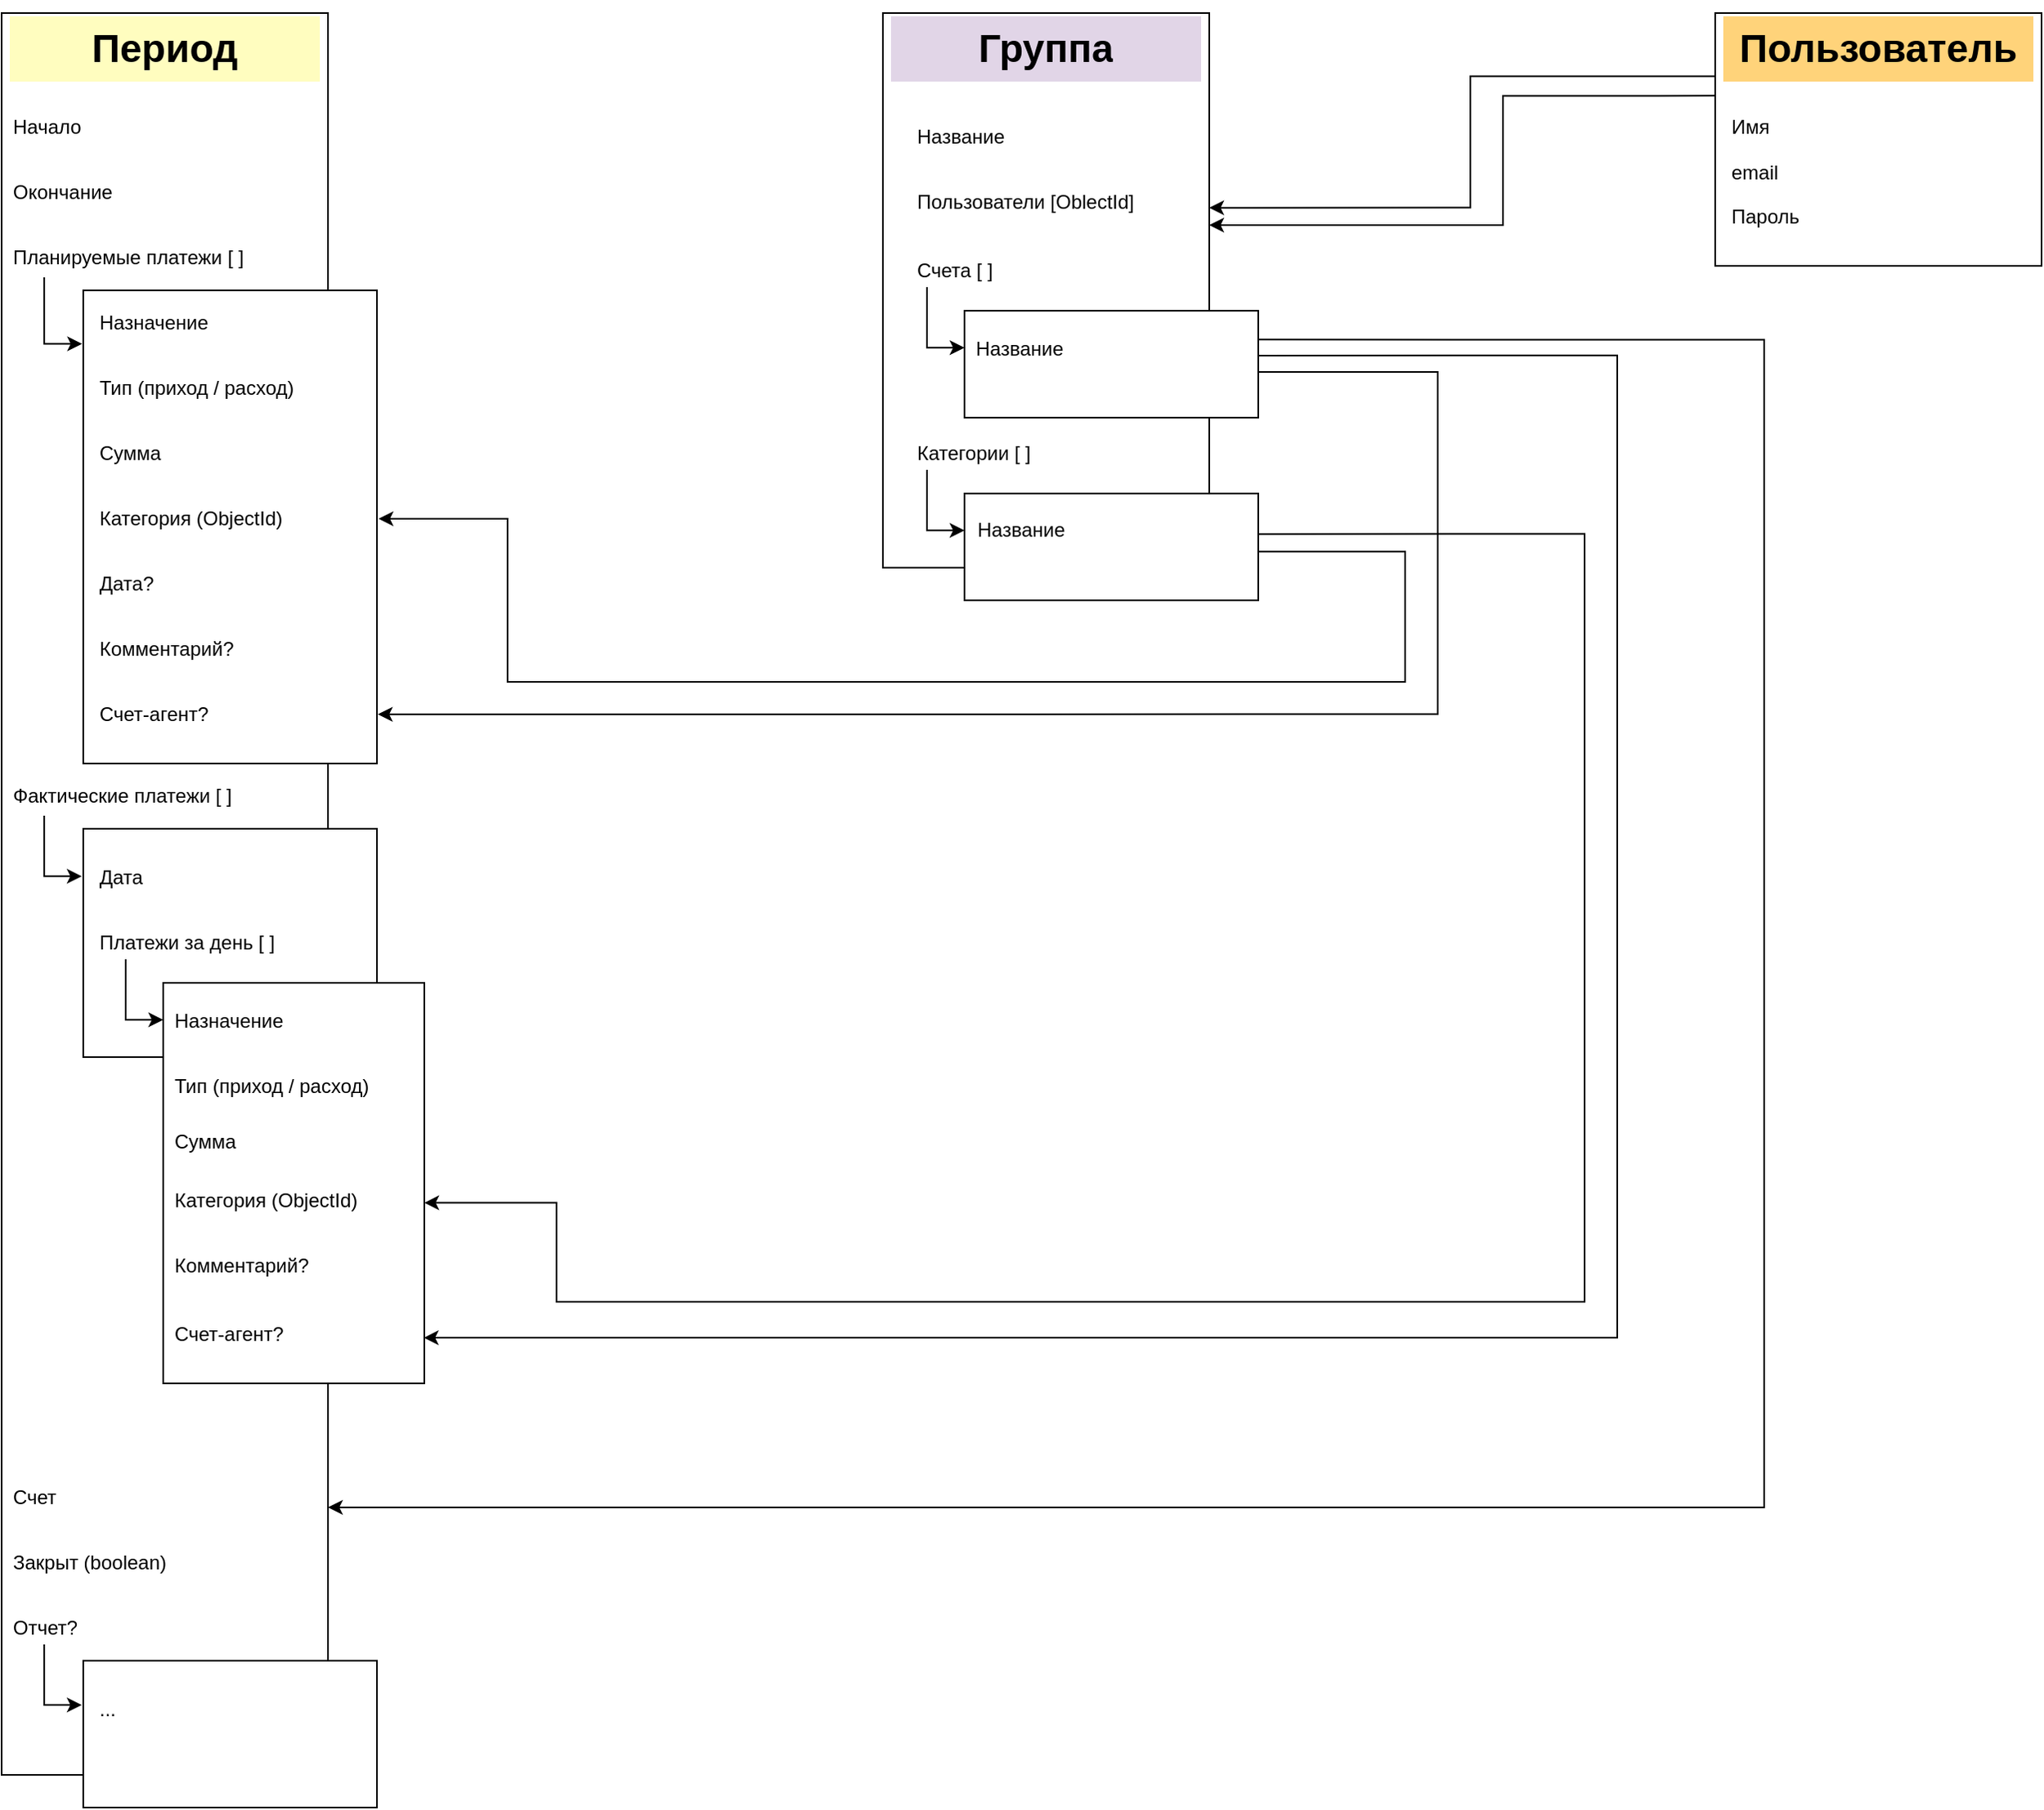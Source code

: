 <mxfile version="13.2.4" type="device"><diagram id="bWaG9OVm4icrForOPUyd" name="Page-1"><mxGraphModel dx="2770" dy="1265" grid="1" gridSize="10" guides="1" tooltips="1" connect="1" arrows="1" fold="1" page="1" pageScale="1" pageWidth="827" pageHeight="1169" math="0" shadow="0"><root><mxCell id="0"/><mxCell id="1" parent="0"/><mxCell id="LC0QmJ2rKZYJJv1nkJvu-1" value="" style="rounded=0;whiteSpace=wrap;html=1;" parent="1" vertex="1"><mxGeometry x="80" y="40" width="200" height="1080" as="geometry"/></mxCell><mxCell id="LC0QmJ2rKZYJJv1nkJvu-2" value="&lt;h1&gt;Период&lt;/h1&gt;" style="text;html=1;strokeColor=none;fillColor=#FFFDBF;spacing=5;spacingTop=-20;whiteSpace=wrap;overflow=hidden;rounded=0;align=center;labelBackgroundColor=none;" parent="1" vertex="1"><mxGeometry x="85" y="42" width="190" height="40" as="geometry"/></mxCell><mxCell id="LC0QmJ2rKZYJJv1nkJvu-3" value="Начало" style="text;html=1;strokeColor=none;fillColor=none;align=left;verticalAlign=middle;whiteSpace=wrap;rounded=0;" parent="1" vertex="1"><mxGeometry x="85" y="100" width="185" height="20" as="geometry"/></mxCell><mxCell id="LC0QmJ2rKZYJJv1nkJvu-5" value="Окончание" style="text;html=1;strokeColor=none;fillColor=none;align=left;verticalAlign=middle;whiteSpace=wrap;rounded=0;" parent="1" vertex="1"><mxGeometry x="85" y="140" width="185" height="20" as="geometry"/></mxCell><mxCell id="LC0QmJ2rKZYJJv1nkJvu-9" style="edgeStyle=orthogonalEdgeStyle;rounded=0;orthogonalLoop=1;jettySize=auto;html=1;exitX=0.114;exitY=1.1;exitDx=0;exitDy=0;exitPerimeter=0;entryX=-0.004;entryY=0.113;entryDx=0;entryDy=0;entryPerimeter=0;" parent="1" source="LC0QmJ2rKZYJJv1nkJvu-6" target="LC0QmJ2rKZYJJv1nkJvu-7" edge="1"><mxGeometry relative="1" as="geometry"><Array as="points"/></mxGeometry></mxCell><mxCell id="LC0QmJ2rKZYJJv1nkJvu-6" value="Планируемые платежи [ ]" style="text;html=1;strokeColor=none;fillColor=none;align=left;verticalAlign=middle;whiteSpace=wrap;rounded=0;" parent="1" vertex="1"><mxGeometry x="85" y="180" width="185" height="20" as="geometry"/></mxCell><mxCell id="LC0QmJ2rKZYJJv1nkJvu-7" value="" style="rounded=0;whiteSpace=wrap;html=1;align=center;" parent="1" vertex="1"><mxGeometry x="130" y="210" width="180" height="290" as="geometry"/></mxCell><mxCell id="LC0QmJ2rKZYJJv1nkJvu-8" value="Назначение" style="text;html=1;strokeColor=none;fillColor=none;align=left;verticalAlign=middle;whiteSpace=wrap;rounded=0;" parent="1" vertex="1"><mxGeometry x="137.5" y="220" width="162.5" height="20" as="geometry"/></mxCell><mxCell id="LC0QmJ2rKZYJJv1nkJvu-11" value="Сумма" style="text;html=1;strokeColor=none;fillColor=none;align=left;verticalAlign=middle;whiteSpace=wrap;rounded=0;" parent="1" vertex="1"><mxGeometry x="137.5" y="300" width="162.5" height="20" as="geometry"/></mxCell><mxCell id="LC0QmJ2rKZYJJv1nkJvu-12" value="Категория (ObjectId)" style="text;html=1;strokeColor=none;fillColor=none;align=left;verticalAlign=middle;whiteSpace=wrap;rounded=0;" parent="1" vertex="1"><mxGeometry x="137.5" y="340" width="162.5" height="20" as="geometry"/></mxCell><mxCell id="LC0QmJ2rKZYJJv1nkJvu-13" value="Дата?" style="text;html=1;strokeColor=none;fillColor=none;align=left;verticalAlign=middle;whiteSpace=wrap;rounded=0;" parent="1" vertex="1"><mxGeometry x="137.5" y="380" width="162.5" height="20" as="geometry"/></mxCell><mxCell id="LC0QmJ2rKZYJJv1nkJvu-14" value="Комментарий?" style="text;html=1;strokeColor=none;fillColor=none;align=left;verticalAlign=middle;whiteSpace=wrap;rounded=0;" parent="1" vertex="1"><mxGeometry x="137.5" y="420" width="162.5" height="20" as="geometry"/></mxCell><mxCell id="LC0QmJ2rKZYJJv1nkJvu-15" value="Тип (приход / расход)" style="text;html=1;strokeColor=none;fillColor=none;align=left;verticalAlign=middle;whiteSpace=wrap;rounded=0;" parent="1" vertex="1"><mxGeometry x="137.5" y="260" width="162.5" height="20" as="geometry"/></mxCell><mxCell id="LC0QmJ2rKZYJJv1nkJvu-16" value="Фактические платежи [ ]" style="text;html=1;strokeColor=none;fillColor=none;align=left;verticalAlign=middle;whiteSpace=wrap;rounded=0;" parent="1" vertex="1"><mxGeometry x="85" y="510" width="185" height="20" as="geometry"/></mxCell><mxCell id="LC0QmJ2rKZYJJv1nkJvu-17" style="edgeStyle=orthogonalEdgeStyle;rounded=0;orthogonalLoop=1;jettySize=auto;html=1;exitX=0.114;exitY=1.1;exitDx=0;exitDy=0;exitPerimeter=0;entryX=-0.004;entryY=0.113;entryDx=0;entryDy=0;entryPerimeter=0;" parent="1" source="LC0QmJ2rKZYJJv1nkJvu-16" edge="1"><mxGeometry relative="1" as="geometry"><mxPoint x="129.06" y="569.12" as="targetPoint"/><Array as="points"><mxPoint x="106" y="569"/></Array></mxGeometry></mxCell><mxCell id="LC0QmJ2rKZYJJv1nkJvu-23" style="edgeStyle=orthogonalEdgeStyle;rounded=0;orthogonalLoop=1;jettySize=auto;html=1;exitX=1.001;exitY=0.543;exitDx=0;exitDy=0;exitPerimeter=0;" parent="1" source="63GM6BYykA5Hg0SfErmL-4" edge="1"><mxGeometry relative="1" as="geometry"><mxPoint x="311" y="350" as="targetPoint"/><Array as="points"><mxPoint x="940" y="370"/><mxPoint x="940" y="450"/><mxPoint x="390" y="450"/><mxPoint x="390" y="350"/></Array><mxPoint x="500" y="100" as="sourcePoint"/></mxGeometry></mxCell><mxCell id="LC0QmJ2rKZYJJv1nkJvu-30" style="edgeStyle=orthogonalEdgeStyle;rounded=0;orthogonalLoop=1;jettySize=auto;html=1;entryX=1;entryY=0.549;entryDx=0;entryDy=0;entryPerimeter=0;exitX=1.002;exitY=0.379;exitDx=0;exitDy=0;exitPerimeter=0;" parent="1" source="63GM6BYykA5Hg0SfErmL-4" target="LC0QmJ2rKZYJJv1nkJvu-18" edge="1"><mxGeometry relative="1" as="geometry"><mxPoint x="341" y="780" as="targetPoint"/><Array as="points"><mxPoint x="1050" y="359"/><mxPoint x="1050" y="830"/><mxPoint x="420" y="830"/><mxPoint x="420" y="769"/></Array><mxPoint x="500" y="112" as="sourcePoint"/></mxGeometry></mxCell><mxCell id="LC0QmJ2rKZYJJv1nkJvu-32" value="" style="rounded=0;whiteSpace=wrap;html=1;align=center;" parent="1" vertex="1"><mxGeometry x="130" y="540" width="180" height="140" as="geometry"/></mxCell><mxCell id="LC0QmJ2rKZYJJv1nkJvu-33" value="Дата" style="text;html=1;strokeColor=none;fillColor=none;align=left;verticalAlign=middle;whiteSpace=wrap;rounded=0;" parent="1" vertex="1"><mxGeometry x="137.5" y="560" width="162.5" height="20" as="geometry"/></mxCell><mxCell id="LC0QmJ2rKZYJJv1nkJvu-34" value="Платежи за день [ ]" style="text;html=1;strokeColor=none;fillColor=none;align=left;verticalAlign=middle;whiteSpace=wrap;rounded=0;" parent="1" vertex="1"><mxGeometry x="137.5" y="600" width="162.5" height="20" as="geometry"/></mxCell><mxCell id="LC0QmJ2rKZYJJv1nkJvu-35" style="edgeStyle=orthogonalEdgeStyle;rounded=0;orthogonalLoop=1;jettySize=auto;html=1;exitX=0.114;exitY=1.1;exitDx=0;exitDy=0;exitPerimeter=0;entryX=-0.004;entryY=0.113;entryDx=0;entryDy=0;entryPerimeter=0;" parent="1" edge="1"><mxGeometry relative="1" as="geometry"><mxPoint x="156.03" y="620" as="sourcePoint"/><mxPoint x="179.0" y="657.12" as="targetPoint"/><Array as="points"><mxPoint x="155.94" y="657"/></Array></mxGeometry></mxCell><mxCell id="LC0QmJ2rKZYJJv1nkJvu-18" value="" style="rounded=0;whiteSpace=wrap;html=1;align=center;" parent="1" vertex="1"><mxGeometry x="179" y="634.5" width="160" height="245.5" as="geometry"/></mxCell><mxCell id="LC0QmJ2rKZYJJv1nkJvu-24" value="Назначение" style="text;html=1;strokeColor=none;fillColor=none;align=left;verticalAlign=middle;whiteSpace=wrap;rounded=0;" parent="1" vertex="1"><mxGeometry x="184.138" y="649.996" width="150.723" height="16.292" as="geometry"/></mxCell><mxCell id="LC0QmJ2rKZYJJv1nkJvu-25" value="Тип (приход / расход)" style="text;html=1;strokeColor=none;fillColor=none;align=left;verticalAlign=middle;whiteSpace=wrap;rounded=0;" parent="1" vertex="1"><mxGeometry x="184.138" y="689.999" width="150.723" height="16.292" as="geometry"/></mxCell><mxCell id="LC0QmJ2rKZYJJv1nkJvu-26" value="Сумма" style="text;html=1;strokeColor=none;fillColor=none;align=left;verticalAlign=middle;whiteSpace=wrap;rounded=0;" parent="1" vertex="1"><mxGeometry x="184.138" y="724.102" width="150.723" height="16.292" as="geometry"/></mxCell><mxCell id="LC0QmJ2rKZYJJv1nkJvu-27" value="Категория (ObjectId)" style="text;html=1;strokeColor=none;fillColor=none;align=left;verticalAlign=middle;whiteSpace=wrap;rounded=0;" parent="1" vertex="1"><mxGeometry x="183.638" y="759.996" width="150.723" height="16.292" as="geometry"/></mxCell><mxCell id="LC0QmJ2rKZYJJv1nkJvu-29" value="Комментарий?" style="text;html=1;strokeColor=none;fillColor=none;align=left;verticalAlign=middle;whiteSpace=wrap;rounded=0;" parent="1" vertex="1"><mxGeometry x="183.638" y="800.004" width="150.723" height="16.292" as="geometry"/></mxCell><mxCell id="EfxqMzn7czGfO88m_zKJ-18" style="edgeStyle=orthogonalEdgeStyle;rounded=0;orthogonalLoop=1;jettySize=auto;html=1;exitX=-0.002;exitY=0.327;exitDx=0;exitDy=0;exitPerimeter=0;" parent="1" source="EfxqMzn7czGfO88m_zKJ-13" target="EfxqMzn7czGfO88m_zKJ-9" edge="1"><mxGeometry relative="1" as="geometry"><mxPoint x="969" y="500" as="sourcePoint"/><mxPoint x="860" y="881" as="targetPoint"/><Array as="points"><mxPoint x="1000" y="91"/><mxPoint x="1000" y="170"/></Array></mxGeometry></mxCell><mxCell id="EfxqMzn7czGfO88m_zKJ-20" style="edgeStyle=orthogonalEdgeStyle;rounded=0;orthogonalLoop=1;jettySize=auto;html=1;exitX=0;exitY=0.25;exitDx=0;exitDy=0;entryX=1;entryY=0.351;entryDx=0;entryDy=0;entryPerimeter=0;" parent="1" source="EfxqMzn7czGfO88m_zKJ-13" target="EfxqMzn7czGfO88m_zKJ-9" edge="1"><mxGeometry relative="1" as="geometry"><Array as="points"><mxPoint x="980" y="79"/><mxPoint x="980" y="159"/></Array></mxGeometry></mxCell><mxCell id="EfxqMzn7czGfO88m_zKJ-31" style="edgeStyle=orthogonalEdgeStyle;rounded=0;orthogonalLoop=1;jettySize=auto;html=1;exitX=0.998;exitY=0.27;exitDx=0;exitDy=0;exitPerimeter=0;" parent="1" source="EfxqMzn7czGfO88m_zKJ-28" edge="1"><mxGeometry relative="1" as="geometry"><mxPoint x="280" y="956" as="targetPoint"/><Array as="points"><mxPoint x="1160" y="240"/><mxPoint x="1160" y="956"/></Array></mxGeometry></mxCell><mxCell id="EfxqMzn7czGfO88m_zKJ-32" value="Счет" style="text;html=1;strokeColor=none;fillColor=none;align=left;verticalAlign=middle;whiteSpace=wrap;rounded=0;" parent="1" vertex="1"><mxGeometry x="85" y="940" width="185" height="20" as="geometry"/></mxCell><mxCell id="EfxqMzn7czGfO88m_zKJ-33" value="" style="group" parent="1" vertex="1" connectable="0"><mxGeometry x="620" y="40" width="230" height="380" as="geometry"/></mxCell><mxCell id="EfxqMzn7czGfO88m_zKJ-9" value="" style="rounded=0;whiteSpace=wrap;html=1;" parent="EfxqMzn7czGfO88m_zKJ-33" vertex="1"><mxGeometry width="200" height="340" as="geometry"/></mxCell><mxCell id="EfxqMzn7czGfO88m_zKJ-10" value="&lt;h1&gt;Группа&lt;/h1&gt;" style="text;html=1;strokeColor=none;fillColor=#e1d5e7;spacing=5;spacingTop=-20;whiteSpace=wrap;overflow=hidden;rounded=0;align=center;" parent="EfxqMzn7czGfO88m_zKJ-33" vertex="1"><mxGeometry x="5" y="2" width="190" height="40" as="geometry"/></mxCell><mxCell id="EfxqMzn7czGfO88m_zKJ-3" value="Название" style="text;html=1;strokeColor=none;fillColor=none;align=left;verticalAlign=middle;whiteSpace=wrap;rounded=0;" parent="EfxqMzn7czGfO88m_zKJ-33" vertex="1"><mxGeometry x="18.75" y="66" width="162.5" height="20" as="geometry"/></mxCell><mxCell id="EfxqMzn7czGfO88m_zKJ-7" value="Пользователи [OblectId]" style="text;html=1;strokeColor=none;fillColor=none;align=left;verticalAlign=middle;whiteSpace=wrap;rounded=0;" parent="EfxqMzn7czGfO88m_zKJ-33" vertex="1"><mxGeometry x="18.75" y="106" width="162.5" height="20" as="geometry"/></mxCell><mxCell id="EfxqMzn7czGfO88m_zKJ-30" value="Счета [ ]" style="text;html=1;strokeColor=none;fillColor=none;align=left;verticalAlign=middle;whiteSpace=wrap;rounded=0;" parent="EfxqMzn7czGfO88m_zKJ-33" vertex="1"><mxGeometry x="18.75" y="148" width="162.5" height="20" as="geometry"/></mxCell><mxCell id="EfxqMzn7czGfO88m_zKJ-28" value="" style="rounded=0;whiteSpace=wrap;html=1;align=center;" parent="EfxqMzn7czGfO88m_zKJ-33" vertex="1"><mxGeometry x="50" y="182.5" width="180" height="65.5" as="geometry"/></mxCell><mxCell id="EfxqMzn7czGfO88m_zKJ-29" value="Название" style="text;html=1;strokeColor=none;fillColor=none;align=left;verticalAlign=middle;whiteSpace=wrap;rounded=0;" parent="EfxqMzn7czGfO88m_zKJ-33" vertex="1"><mxGeometry x="55.138" y="197.996" width="150.723" height="16.292" as="geometry"/></mxCell><mxCell id="EfxqMzn7czGfO88m_zKJ-27" style="edgeStyle=orthogonalEdgeStyle;rounded=0;orthogonalLoop=1;jettySize=auto;html=1;exitX=0.114;exitY=1.1;exitDx=0;exitDy=0;exitPerimeter=0;entryX=-0.004;entryY=0.113;entryDx=0;entryDy=0;entryPerimeter=0;" parent="EfxqMzn7czGfO88m_zKJ-33" edge="1"><mxGeometry relative="1" as="geometry"><mxPoint x="27.03" y="168" as="sourcePoint"/><mxPoint x="50" y="205.12" as="targetPoint"/><Array as="points"><mxPoint x="26.94" y="205"/></Array></mxGeometry></mxCell><mxCell id="EfxqMzn7czGfO88m_zKJ-35" value="Счет-агент?" style="text;html=1;strokeColor=none;fillColor=none;align=left;verticalAlign=middle;whiteSpace=wrap;rounded=0;" parent="1" vertex="1"><mxGeometry x="137.5" y="460" width="162.5" height="20" as="geometry"/></mxCell><mxCell id="EfxqMzn7czGfO88m_zKJ-37" value="Счет-агент?" style="text;html=1;strokeColor=none;fillColor=none;align=left;verticalAlign=middle;whiteSpace=wrap;rounded=0;" parent="1" vertex="1"><mxGeometry x="184.14" y="840" width="145.86" height="20" as="geometry"/></mxCell><mxCell id="EfxqMzn7czGfO88m_zKJ-38" style="edgeStyle=orthogonalEdgeStyle;rounded=0;orthogonalLoop=1;jettySize=auto;html=1;entryX=1.003;entryY=0.896;entryDx=0;entryDy=0;entryPerimeter=0;" parent="1" target="LC0QmJ2rKZYJJv1nkJvu-7" edge="1"><mxGeometry relative="1" as="geometry"><Array as="points"><mxPoint x="960" y="260"/><mxPoint x="960" y="470"/></Array><mxPoint x="850" y="260" as="sourcePoint"/></mxGeometry></mxCell><mxCell id="EfxqMzn7czGfO88m_zKJ-39" style="edgeStyle=orthogonalEdgeStyle;rounded=0;orthogonalLoop=1;jettySize=auto;html=1;entryX=0.998;entryY=0.886;entryDx=0;entryDy=0;entryPerimeter=0;exitX=1;exitY=0.419;exitDx=0;exitDy=0;exitPerimeter=0;" parent="1" source="EfxqMzn7czGfO88m_zKJ-28" target="LC0QmJ2rKZYJJv1nkJvu-18" edge="1"><mxGeometry relative="1" as="geometry"><mxPoint x="890" y="250" as="sourcePoint"/><Array as="points"><mxPoint x="1070" y="250"/><mxPoint x="1070" y="852"/></Array></mxGeometry></mxCell><mxCell id="h3gDVCQMUbOo88AL0nyh-1" value="Закрыт (boolean)" style="text;html=1;strokeColor=none;fillColor=none;align=left;verticalAlign=middle;whiteSpace=wrap;rounded=0;" parent="1" vertex="1"><mxGeometry x="85" y="980" width="185" height="20" as="geometry"/></mxCell><mxCell id="h3gDVCQMUbOo88AL0nyh-2" value="Отчет?" style="text;html=1;strokeColor=none;fillColor=none;align=left;verticalAlign=middle;whiteSpace=wrap;rounded=0;" parent="1" vertex="1"><mxGeometry x="85" y="1020" width="185" height="20" as="geometry"/></mxCell><mxCell id="h3gDVCQMUbOo88AL0nyh-9" value="" style="rounded=0;whiteSpace=wrap;html=1;align=center;" parent="1" vertex="1"><mxGeometry x="130" y="1050" width="180" height="90" as="geometry"/></mxCell><mxCell id="h3gDVCQMUbOo88AL0nyh-11" style="edgeStyle=orthogonalEdgeStyle;rounded=0;orthogonalLoop=1;jettySize=auto;html=1;exitX=0.114;exitY=1.1;exitDx=0;exitDy=0;exitPerimeter=0;entryX=-0.004;entryY=0.113;entryDx=0;entryDy=0;entryPerimeter=0;" parent="1" edge="1"><mxGeometry relative="1" as="geometry"><mxPoint x="129.06" y="1077.12" as="targetPoint"/><Array as="points"><mxPoint x="106" y="1077"/></Array><mxPoint x="106.09" y="1040" as="sourcePoint"/></mxGeometry></mxCell><mxCell id="h3gDVCQMUbOo88AL0nyh-12" value="..." style="text;html=1;strokeColor=none;fillColor=none;align=left;verticalAlign=middle;whiteSpace=wrap;rounded=0;" parent="1" vertex="1"><mxGeometry x="137.5" y="1070" width="162.5" height="20" as="geometry"/></mxCell><mxCell id="h3gDVCQMUbOo88AL0nyh-18" value="" style="group" parent="1" vertex="1" connectable="0"><mxGeometry x="1130" y="40" width="200" height="155" as="geometry"/></mxCell><mxCell id="EfxqMzn7czGfO88m_zKJ-13" value="" style="rounded=0;whiteSpace=wrap;html=1;" parent="h3gDVCQMUbOo88AL0nyh-18" vertex="1"><mxGeometry width="200" height="155" as="geometry"/></mxCell><mxCell id="EfxqMzn7czGfO88m_zKJ-14" value="&lt;h1&gt;Пользователь&lt;/h1&gt;" style="text;html=1;strokeColor=none;fillColor=#FFD37A;spacing=5;spacingTop=-20;whiteSpace=wrap;overflow=hidden;rounded=0;align=center;" parent="h3gDVCQMUbOo88AL0nyh-18" vertex="1"><mxGeometry x="5" y="2" width="190" height="40" as="geometry"/></mxCell><mxCell id="EfxqMzn7czGfO88m_zKJ-15" value="Имя" style="text;html=1;strokeColor=none;fillColor=none;align=left;verticalAlign=middle;whiteSpace=wrap;rounded=0;" parent="h3gDVCQMUbOo88AL0nyh-18" vertex="1"><mxGeometry x="7.5" y="60" width="185" height="20" as="geometry"/></mxCell><mxCell id="EfxqMzn7czGfO88m_zKJ-16" value="email" style="text;html=1;strokeColor=none;fillColor=none;align=left;verticalAlign=middle;whiteSpace=wrap;rounded=0;" parent="h3gDVCQMUbOo88AL0nyh-18" vertex="1"><mxGeometry x="7.5" y="88" width="185" height="20" as="geometry"/></mxCell><mxCell id="h3gDVCQMUbOo88AL0nyh-17" value="Пароль" style="text;html=1;strokeColor=none;fillColor=none;align=left;verticalAlign=middle;whiteSpace=wrap;rounded=0;" parent="h3gDVCQMUbOo88AL0nyh-18" vertex="1"><mxGeometry x="7.5" y="115" width="185" height="20" as="geometry"/></mxCell><mxCell id="63GM6BYykA5Hg0SfErmL-3" value="Категории [ ]" style="text;html=1;strokeColor=none;fillColor=none;align=left;verticalAlign=middle;whiteSpace=wrap;rounded=0;" parent="1" vertex="1"><mxGeometry x="638.75" y="300" width="162.5" height="20" as="geometry"/></mxCell><mxCell id="63GM6BYykA5Hg0SfErmL-4" value="" style="rounded=0;whiteSpace=wrap;html=1;align=center;" parent="1" vertex="1"><mxGeometry x="670" y="334.5" width="180" height="65.5" as="geometry"/></mxCell><mxCell id="63GM6BYykA5Hg0SfErmL-5" style="edgeStyle=orthogonalEdgeStyle;rounded=0;orthogonalLoop=1;jettySize=auto;html=1;exitX=0.114;exitY=1.1;exitDx=0;exitDy=0;exitPerimeter=0;entryX=-0.004;entryY=0.113;entryDx=0;entryDy=0;entryPerimeter=0;" parent="1" edge="1"><mxGeometry relative="1" as="geometry"><mxPoint x="647.03" y="320.0" as="sourcePoint"/><mxPoint x="670" y="357.12" as="targetPoint"/><Array as="points"><mxPoint x="646.94" y="357"/></Array></mxGeometry></mxCell><mxCell id="yYHaPp-jRc_wSlU9FdBY-1" value="Название" style="text;html=1;strokeColor=none;fillColor=none;align=left;verticalAlign=middle;whiteSpace=wrap;rounded=0;" vertex="1" parent="1"><mxGeometry x="675.998" y="348.856" width="150.723" height="16.292" as="geometry"/></mxCell></root></mxGraphModel></diagram></mxfile>